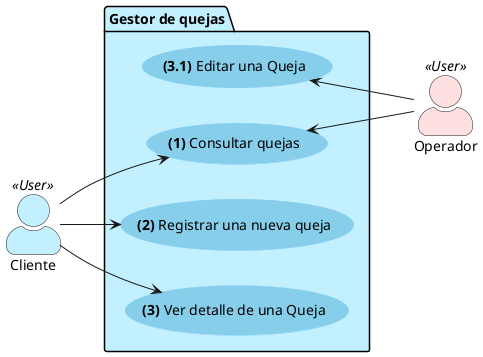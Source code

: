@startuml quejas
left to right direction
skinparam actorStyle awesome
skinparam usecase {
  BackgroundColor SkyBlue
  BorderColor LightSkyBlue
}

actor Operador <<User>> #IMPLEMENTATION
actor Cliente <<User>> #APPLICATION

package "Gestor de quejas" #APPLICATION{
  usecase "<b>(1)</b> Consultar quejas" as consultarQuejas
  usecase "<b>(2)</b> Registrar una nueva queja" as registrarQueja
  usecase "<b>(3)</b> Ver detalle de una Queja" as verQueja
  usecase "<b>(3.1)</b> Editar una Queja" as editarQueja
}

Operador -up-> consultarQuejas
Operador -up-> editarQueja

Cliente --> consultarQuejas
Cliente --> verQueja
Cliente --> registrarQueja

@enduml